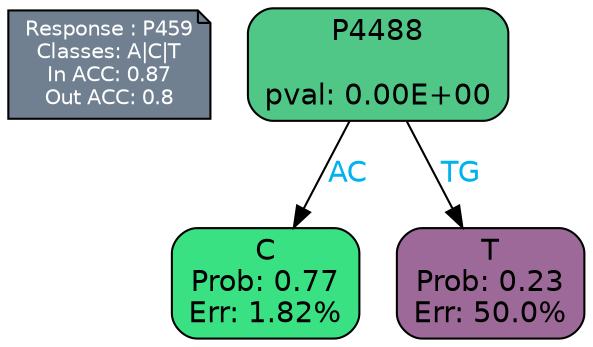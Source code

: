 digraph Tree {
node [shape=box, style="filled, rounded", color="black", fontname=helvetica] ;
graph [ranksep=equally, splines=polylines, bgcolor=transparent, dpi=600] ;
edge [fontname=helvetica] ;
LEGEND [label="Response : P459
Classes: A|C|T
In ACC: 0.87
Out ACC: 0.8
",shape=note,align=left,style=filled,fillcolor="slategray",fontcolor="white",fontsize=10];1 [label="P4488

pval: 0.00E+00", fillcolor="#50c687"] ;
2 [label="C
Prob: 0.77
Err: 1.82%", fillcolor="#3ae182"] ;
3 [label="T
Prob: 0.23
Err: 50.0%", fillcolor="#9d6998"] ;
1 -> 2 [label="AC",fontcolor=deepskyblue2] ;
1 -> 3 [label="TG",fontcolor=deepskyblue2] ;
{rank = same; 2;3;}{rank = same; LEGEND;1;}}